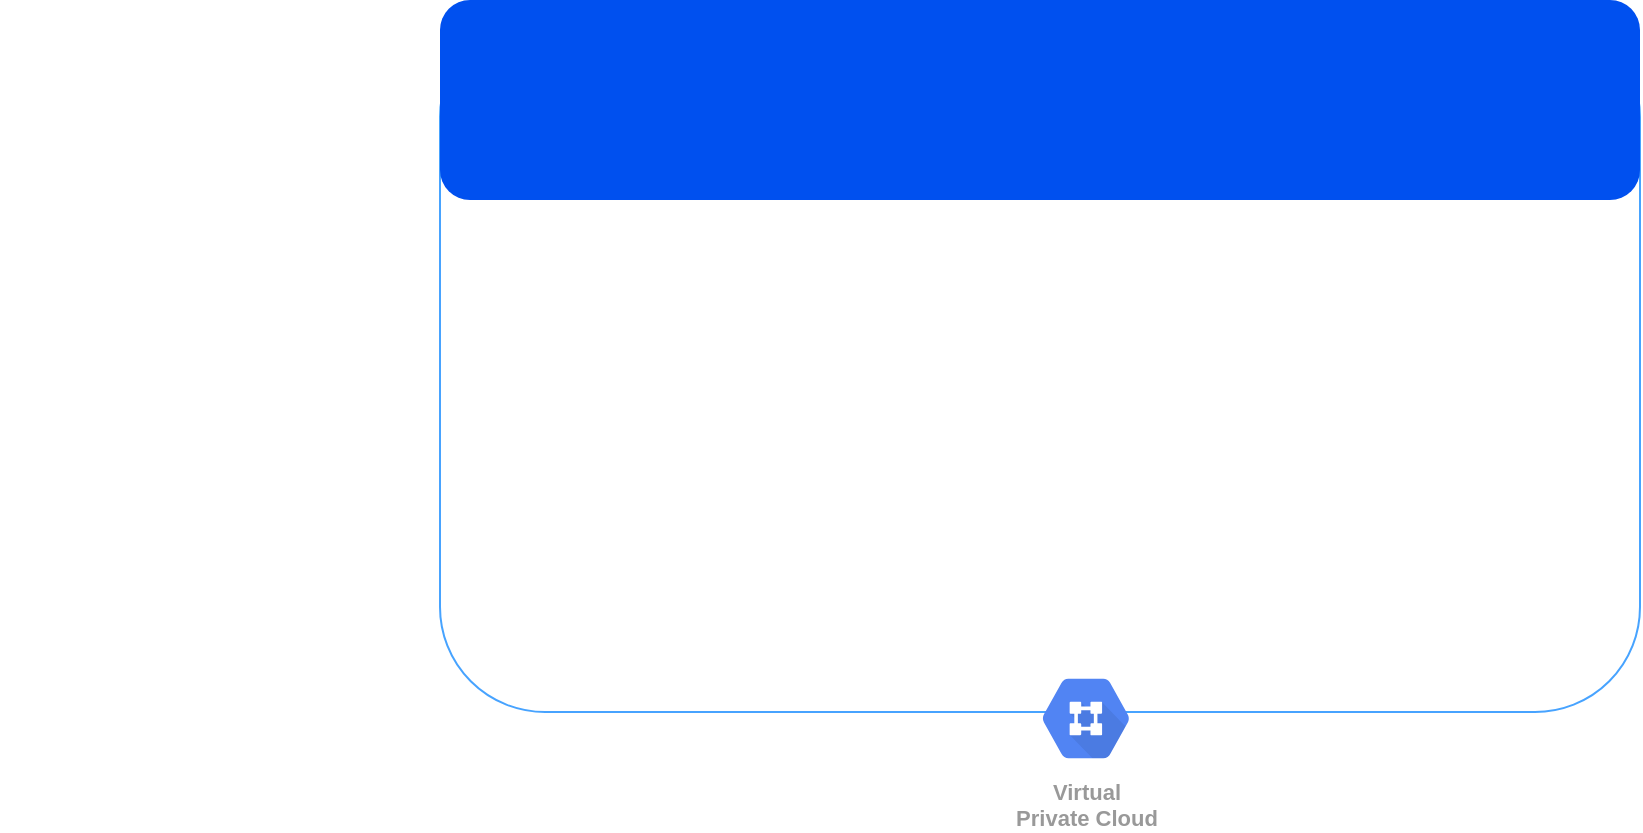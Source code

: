 <mxfile version="15.7.4" type="github" pages="2"><diagram id="PSFRl3qyv9eBwjoxsVXp" name="architecture-diagram"><mxGraphModel dx="946" dy="646" grid="1" gridSize="10" guides="1" tooltips="1" connect="1" arrows="1" fold="1" page="1" pageScale="1" pageWidth="850" pageHeight="1100" math="0" shadow="0"><root><mxCell id="0"/><mxCell id="1" parent="0"/><mxCell id="qqT6edpgDGLqiA0vYogL-2" value="" style="shape=image;verticalLabelPosition=bottom;labelBackgroundColor=#ffffff;verticalAlign=top;aspect=fixed;imageAspect=0;image=https://content.sportslogos.net/news/2019/04/MLB-LOGO-2019.png;" vertex="1" parent="1"><mxGeometry x="20" y="240" width="124.68" height="82" as="geometry"/></mxCell><mxCell id="qqT6edpgDGLqiA0vYogL-3" value="" style="rounded=1;whiteSpace=wrap;html=1;opacity=90;fillColor=none;strokeColor=#3399FF;" vertex="1" parent="1"><mxGeometry x="240" y="106" width="600" height="350" as="geometry"/></mxCell><mxCell id="qqT6edpgDGLqiA0vYogL-4" value="" style="rounded=1;whiteSpace=wrap;html=1;fillColor=#0050ef;strokeColor=none;fontColor=#ffffff;" vertex="1" parent="1"><mxGeometry x="240" y="100" width="600" height="100" as="geometry"/></mxCell><mxCell id="qqT6edpgDGLqiA0vYogL-5" value="Virtual&#10;Private Cloud" style="sketch=0;html=1;fillColor=#5184F3;strokeColor=none;verticalAlign=top;labelPosition=center;verticalLabelPosition=bottom;align=center;spacingTop=-6;fontSize=11;fontStyle=1;fontColor=#999999;shape=mxgraph.gcp2.hexIcon;prIcon=virtual_private_cloud" vertex="1" parent="1"><mxGeometry x="530" y="430" width="66" height="58.5" as="geometry"/></mxCell></root></mxGraphModel></diagram><diagram id="lx2qc5ZwDW0JEnyc4tDg" name="Page-2"><mxGraphModel dx="946" dy="646" grid="1" gridSize="10" guides="1" tooltips="1" connect="1" arrows="1" fold="1" page="1" pageScale="1" pageWidth="850" pageHeight="1100" math="0" shadow="0"><root><mxCell id="jpGSDSELwqr5OJi0B5LF-0"/><mxCell id="jpGSDSELwqr5OJi0B5LF-1" parent="jpGSDSELwqr5OJi0B5LF-0"/></root></mxGraphModel></diagram></mxfile>